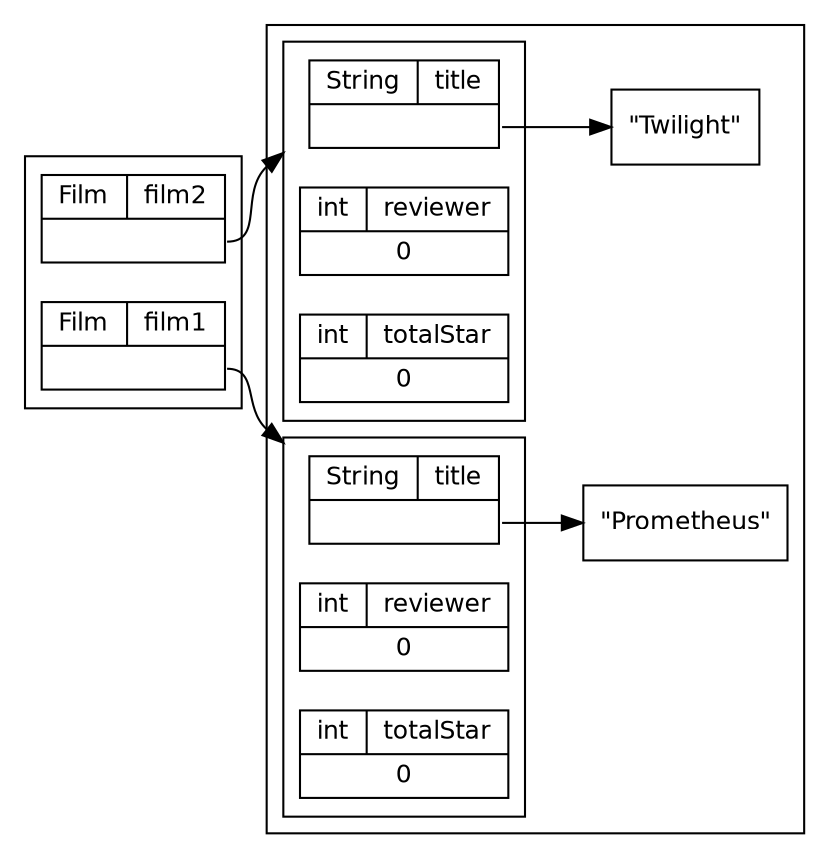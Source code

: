 digraph Film2 {
    compound=true;
    fontname = "Bitstream Vera Sans"
    fontsize = 12
    rankdir=LR
    
    node [shape="record", fontname = "Bitstream Vera Sans", fontsize = 12];
    
    subgraph cluster_Stack {
        film2 [label="{Film|film2}|<v>"];
        film1 [label="{Film|film1}|<v>"];
    }

    subgraph cluster_Heap {
        subgraph cluster_film1 {
            film1_title [label="{String|title}|<v>"];
            film1_reviewer [label="{int|reviewer}|<v>0"];
            film1_totalStar [label="{int|totalStar}|<v>0"];
        }        
        film1_title_String [label="\"Prometheus\""];
        film1_title:v -> film1_title_String;
        
        subgraph cluster_film2 {
            film2_title [label="{String|title}|<v>"];
            film2_reviewer [label="{int|reviewer}|<v>0"];
            film2_totalStar [label="{int|totalStar}|<v>0"];
        }        
        film2_title_String [label="\"Twilight\""];
        film2_title:v -> film2_title_String;
    }
    
    film1:v -> film1_title [lhead=cluster_film1];
    film2:v -> film2_title [lhead=cluster_film2];
}
